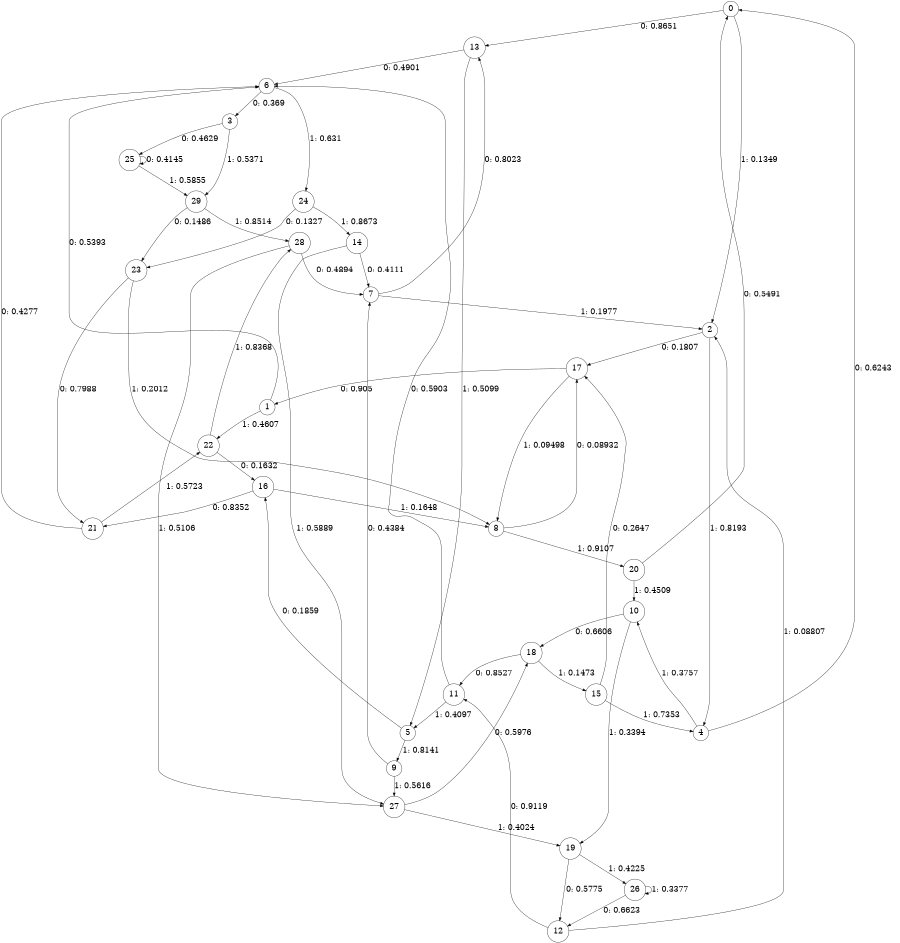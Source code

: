 digraph "ch37concat_phase3_L6" {
size = "6,8.5";
ratio = "fill";
node [shape = circle];
node [fontsize = 24];
edge [fontsize = 24];
0 -> 13 [label = "0: 0.8651   "];
0 -> 2 [label = "1: 0.1349   "];
1 -> 6 [label = "0: 0.5393   "];
1 -> 22 [label = "1: 0.4607   "];
2 -> 17 [label = "0: 0.1807   "];
2 -> 4 [label = "1: 0.8193   "];
3 -> 25 [label = "0: 0.4629   "];
3 -> 29 [label = "1: 0.5371   "];
4 -> 0 [label = "0: 0.6243   "];
4 -> 10 [label = "1: 0.3757   "];
5 -> 16 [label = "0: 0.1859   "];
5 -> 9 [label = "1: 0.8141   "];
6 -> 3 [label = "0: 0.369    "];
6 -> 24 [label = "1: 0.631    "];
7 -> 13 [label = "0: 0.8023   "];
7 -> 2 [label = "1: 0.1977   "];
8 -> 17 [label = "0: 0.08932  "];
8 -> 20 [label = "1: 0.9107   "];
9 -> 7 [label = "0: 0.4384   "];
9 -> 27 [label = "1: 0.5616   "];
10 -> 18 [label = "0: 0.6606   "];
10 -> 19 [label = "1: 0.3394   "];
11 -> 6 [label = "0: 0.5903   "];
11 -> 5 [label = "1: 0.4097   "];
12 -> 11 [label = "0: 0.9119   "];
12 -> 2 [label = "1: 0.08807  "];
13 -> 6 [label = "0: 0.4901   "];
13 -> 5 [label = "1: 0.5099   "];
14 -> 7 [label = "0: 0.4111   "];
14 -> 27 [label = "1: 0.5889   "];
15 -> 17 [label = "0: 0.2647   "];
15 -> 4 [label = "1: 0.7353   "];
16 -> 21 [label = "0: 0.8352   "];
16 -> 8 [label = "1: 0.1648   "];
17 -> 1 [label = "0: 0.905    "];
17 -> 8 [label = "1: 0.09498  "];
18 -> 11 [label = "0: 0.8527   "];
18 -> 15 [label = "1: 0.1473   "];
19 -> 12 [label = "0: 0.5775   "];
19 -> 26 [label = "1: 0.4225   "];
20 -> 0 [label = "0: 0.5491   "];
20 -> 10 [label = "1: 0.4509   "];
21 -> 6 [label = "0: 0.4277   "];
21 -> 22 [label = "1: 0.5723   "];
22 -> 16 [label = "0: 0.1632   "];
22 -> 28 [label = "1: 0.8368   "];
23 -> 21 [label = "0: 0.7988   "];
23 -> 8 [label = "1: 0.2012   "];
24 -> 23 [label = "0: 0.1327   "];
24 -> 14 [label = "1: 0.8673   "];
25 -> 25 [label = "0: 0.4145   "];
25 -> 29 [label = "1: 0.5855   "];
26 -> 12 [label = "0: 0.6623   "];
26 -> 26 [label = "1: 0.3377   "];
27 -> 18 [label = "0: 0.5976   "];
27 -> 19 [label = "1: 0.4024   "];
28 -> 7 [label = "0: 0.4894   "];
28 -> 27 [label = "1: 0.5106   "];
29 -> 23 [label = "0: 0.1486   "];
29 -> 28 [label = "1: 0.8514   "];
}